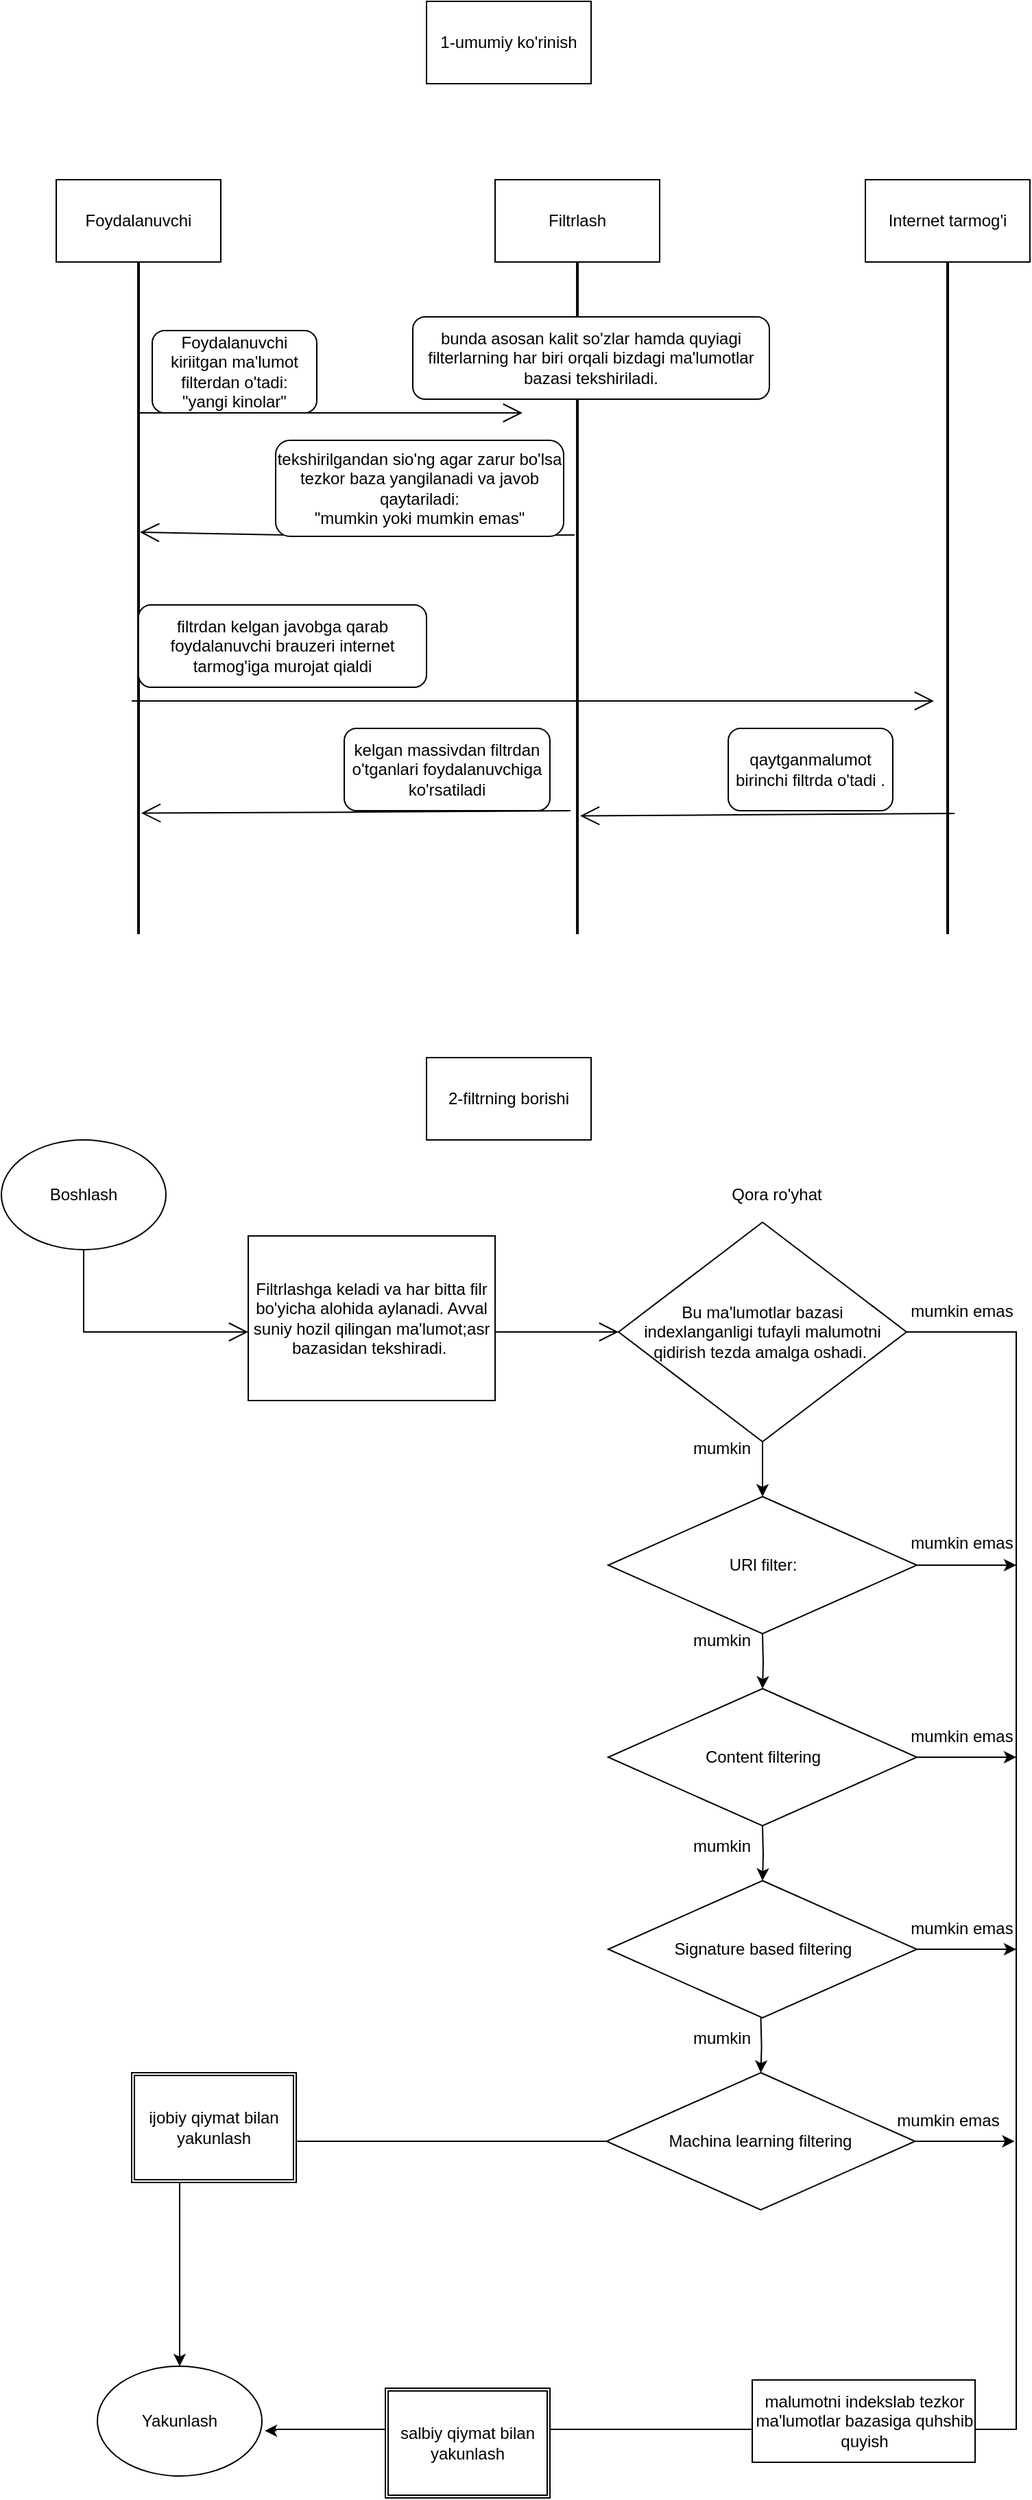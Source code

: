 <mxfile version="20.8.13" type="github">
  <diagram name="Page-1" id="Y3tHPfoc2Yy_XQFMt_v2">
    <mxGraphModel dx="2206" dy="1175" grid="1" gridSize="10" guides="1" tooltips="1" connect="1" arrows="1" fold="1" page="1" pageScale="1" pageWidth="827" pageHeight="1169" math="0" shadow="0">
      <root>
        <mxCell id="0" />
        <mxCell id="1" parent="0" />
        <mxCell id="OfTD0JOm3CTjVoKHc7Sw-1" value="Foydalanuvchi" style="rounded=0;whiteSpace=wrap;html=1;" vertex="1" parent="1">
          <mxGeometry x="80" y="160" width="120" height="60" as="geometry" />
        </mxCell>
        <mxCell id="OfTD0JOm3CTjVoKHc7Sw-2" value="Filtrlash" style="rounded=0;whiteSpace=wrap;html=1;" vertex="1" parent="1">
          <mxGeometry x="400" y="160" width="120" height="60" as="geometry" />
        </mxCell>
        <mxCell id="OfTD0JOm3CTjVoKHc7Sw-3" value="Internet tarmog&#39;i" style="rounded=0;whiteSpace=wrap;html=1;" vertex="1" parent="1">
          <mxGeometry x="670" y="160" width="120" height="60" as="geometry" />
        </mxCell>
        <mxCell id="OfTD0JOm3CTjVoKHc7Sw-5" value="" style="line;strokeWidth=2;direction=south;html=1;" vertex="1" parent="1">
          <mxGeometry x="135" y="220" width="10" height="490" as="geometry" />
        </mxCell>
        <mxCell id="OfTD0JOm3CTjVoKHc7Sw-6" value="" style="line;strokeWidth=2;direction=south;html=1;" vertex="1" parent="1">
          <mxGeometry x="455" y="220" width="10" height="490" as="geometry" />
        </mxCell>
        <mxCell id="OfTD0JOm3CTjVoKHc7Sw-7" value="" style="line;strokeWidth=2;direction=south;html=1;" vertex="1" parent="1">
          <mxGeometry x="725" y="220" width="10" height="490" as="geometry" />
        </mxCell>
        <mxCell id="OfTD0JOm3CTjVoKHc7Sw-9" value="" style="endArrow=open;endFill=1;endSize=12;html=1;rounded=0;" edge="1" parent="1">
          <mxGeometry width="160" relative="1" as="geometry">
            <mxPoint x="140" y="330" as="sourcePoint" />
            <mxPoint x="420" y="330" as="targetPoint" />
          </mxGeometry>
        </mxCell>
        <mxCell id="OfTD0JOm3CTjVoKHc7Sw-11" value="Foydalanuvchi kiriitgan ma&#39;lumot filterdan o&#39;tadi:&lt;br&gt;&quot;yangi kinolar&quot;" style="rounded=1;whiteSpace=wrap;html=1;" vertex="1" parent="1">
          <mxGeometry x="150" y="270" width="120" height="60" as="geometry" />
        </mxCell>
        <mxCell id="OfTD0JOm3CTjVoKHc7Sw-12" value="bunda asosan kalit so&#39;zlar hamda quyiagi filterlarning har biri orqali bizdagi ma&#39;lumotlar bazasi tekshiriladi." style="rounded=1;whiteSpace=wrap;html=1;" vertex="1" parent="1">
          <mxGeometry x="340" y="260" width="260" height="60" as="geometry" />
        </mxCell>
        <mxCell id="OfTD0JOm3CTjVoKHc7Sw-13" value="" style="endArrow=open;endFill=1;endSize=12;html=1;rounded=0;entryX=0.402;entryY=0.4;entryDx=0;entryDy=0;entryPerimeter=0;exitX=0.406;exitY=0.7;exitDx=0;exitDy=0;exitPerimeter=0;" edge="1" parent="1" source="OfTD0JOm3CTjVoKHc7Sw-6" target="OfTD0JOm3CTjVoKHc7Sw-5">
          <mxGeometry width="160" relative="1" as="geometry">
            <mxPoint x="450" y="380" as="sourcePoint" />
            <mxPoint x="160" y="370" as="targetPoint" />
            <Array as="points">
              <mxPoint x="300" y="420" />
            </Array>
          </mxGeometry>
        </mxCell>
        <mxCell id="OfTD0JOm3CTjVoKHc7Sw-14" value="tekshirilgandan sio&#39;ng agar zarur bo&#39;lsa tezkor baza yangilanadi va javob qaytariladi:&lt;br&gt;&quot;mumkin yoki mumkin emas&quot;" style="rounded=1;whiteSpace=wrap;html=1;" vertex="1" parent="1">
          <mxGeometry x="240" y="350" width="210" height="70" as="geometry" />
        </mxCell>
        <mxCell id="OfTD0JOm3CTjVoKHc7Sw-15" value="" style="endArrow=open;endFill=1;endSize=12;html=1;rounded=0;" edge="1" parent="1">
          <mxGeometry width="160" relative="1" as="geometry">
            <mxPoint x="135" y="540" as="sourcePoint" />
            <mxPoint x="720" y="540" as="targetPoint" />
          </mxGeometry>
        </mxCell>
        <mxCell id="OfTD0JOm3CTjVoKHc7Sw-16" value="filtrdan kelgan javobga qarab foydalanuvchi brauzeri internet tarmog&#39;iga murojat qialdi" style="rounded=1;whiteSpace=wrap;html=1;" vertex="1" parent="1">
          <mxGeometry x="140" y="470" width="210" height="60" as="geometry" />
        </mxCell>
        <mxCell id="OfTD0JOm3CTjVoKHc7Sw-17" value="" style="endArrow=open;endFill=1;endSize=12;html=1;rounded=0;exitX=0.406;exitY=0.7;exitDx=0;exitDy=0;exitPerimeter=0;entryX=0.824;entryY=0.3;entryDx=0;entryDy=0;entryPerimeter=0;" edge="1" parent="1" target="OfTD0JOm3CTjVoKHc7Sw-6">
          <mxGeometry width="160" relative="1" as="geometry">
            <mxPoint x="735" y="621.96" as="sourcePoint" />
            <mxPoint x="470" y="623" as="targetPoint" />
            <Array as="points">
              <mxPoint x="577" y="623.02" />
            </Array>
          </mxGeometry>
        </mxCell>
        <mxCell id="OfTD0JOm3CTjVoKHc7Sw-18" value="qaytganmalumot birinchi filtrda o&#39;tadi ." style="rounded=1;whiteSpace=wrap;html=1;" vertex="1" parent="1">
          <mxGeometry x="570" y="560" width="120" height="60" as="geometry" />
        </mxCell>
        <mxCell id="OfTD0JOm3CTjVoKHc7Sw-19" value="" style="endArrow=open;endFill=1;endSize=12;html=1;rounded=0;exitX=0.406;exitY=0.7;exitDx=0;exitDy=0;exitPerimeter=0;entryX=0.82;entryY=0.3;entryDx=0;entryDy=0;entryPerimeter=0;" edge="1" parent="1" target="OfTD0JOm3CTjVoKHc7Sw-5">
          <mxGeometry width="160" relative="1" as="geometry">
            <mxPoint x="455" y="620" as="sourcePoint" />
            <mxPoint x="190" y="621.04" as="targetPoint" />
            <Array as="points">
              <mxPoint x="297" y="621.06" />
            </Array>
          </mxGeometry>
        </mxCell>
        <mxCell id="OfTD0JOm3CTjVoKHc7Sw-20" value="kelgan massivdan filtrdan o&#39;tganlari foydalanuvchiga ko&#39;rsatiladi" style="rounded=1;whiteSpace=wrap;html=1;" vertex="1" parent="1">
          <mxGeometry x="290" y="560" width="150" height="60" as="geometry" />
        </mxCell>
        <mxCell id="OfTD0JOm3CTjVoKHc7Sw-21" value="1-umumiy ko&#39;rinish" style="rounded=0;whiteSpace=wrap;html=1;" vertex="1" parent="1">
          <mxGeometry x="350" y="30" width="120" height="60" as="geometry" />
        </mxCell>
        <mxCell id="OfTD0JOm3CTjVoKHc7Sw-23" value="2-filtrning borishi" style="rounded=0;whiteSpace=wrap;html=1;" vertex="1" parent="1">
          <mxGeometry x="350" y="800" width="120" height="60" as="geometry" />
        </mxCell>
        <mxCell id="OfTD0JOm3CTjVoKHc7Sw-24" value="Boshlash" style="ellipse;whiteSpace=wrap;html=1;" vertex="1" parent="1">
          <mxGeometry x="40" y="860" width="120" height="80" as="geometry" />
        </mxCell>
        <mxCell id="OfTD0JOm3CTjVoKHc7Sw-25" value="" style="endArrow=open;endFill=1;endSize=12;html=1;rounded=0;exitX=0.5;exitY=1;exitDx=0;exitDy=0;" edge="1" parent="1" source="OfTD0JOm3CTjVoKHc7Sw-24">
          <mxGeometry width="160" relative="1" as="geometry">
            <mxPoint x="60" y="1000" as="sourcePoint" />
            <mxPoint x="220" y="1000" as="targetPoint" />
            <Array as="points">
              <mxPoint x="100" y="1000" />
            </Array>
          </mxGeometry>
        </mxCell>
        <mxCell id="OfTD0JOm3CTjVoKHc7Sw-26" value="Filtrlashga keladi va har bitta filr bo&#39;yicha alohida aylanadi. Avval suniy hozil qilingan ma&#39;lumot;asr bazasidan tekshiradi.&amp;nbsp;" style="whiteSpace=wrap;html=1;" vertex="1" parent="1">
          <mxGeometry x="220" y="930" width="180" height="120" as="geometry" />
        </mxCell>
        <mxCell id="OfTD0JOm3CTjVoKHc7Sw-28" value="" style="endArrow=open;endFill=1;endSize=12;html=1;rounded=0;" edge="1" parent="1">
          <mxGeometry width="160" relative="1" as="geometry">
            <mxPoint x="400" y="1000" as="sourcePoint" />
            <mxPoint x="490" y="1000" as="targetPoint" />
          </mxGeometry>
        </mxCell>
        <mxCell id="OfTD0JOm3CTjVoKHc7Sw-31" style="edgeStyle=orthogonalEdgeStyle;rounded=0;orthogonalLoop=1;jettySize=auto;html=1;entryX=1.017;entryY=0.588;entryDx=0;entryDy=0;entryPerimeter=0;" edge="1" parent="1" source="OfTD0JOm3CTjVoKHc7Sw-29" target="OfTD0JOm3CTjVoKHc7Sw-32">
          <mxGeometry relative="1" as="geometry">
            <mxPoint x="780" y="1320" as="targetPoint" />
            <Array as="points">
              <mxPoint x="780" y="1000" />
              <mxPoint x="780" y="1800" />
              <mxPoint x="240" y="1800" />
              <mxPoint x="240" y="1801" />
            </Array>
          </mxGeometry>
        </mxCell>
        <mxCell id="OfTD0JOm3CTjVoKHc7Sw-36" style="edgeStyle=orthogonalEdgeStyle;rounded=0;orthogonalLoop=1;jettySize=auto;html=1;entryX=0.5;entryY=0;entryDx=0;entryDy=0;" edge="1" parent="1" source="OfTD0JOm3CTjVoKHc7Sw-29" target="OfTD0JOm3CTjVoKHc7Sw-35">
          <mxGeometry relative="1" as="geometry" />
        </mxCell>
        <mxCell id="OfTD0JOm3CTjVoKHc7Sw-29" value="Bu ma&#39;lumotlar bazasi &lt;br&gt;indexlanganligi tufayli malumotni qidirish tezda amalga oshadi.&amp;nbsp;&lt;br&gt;" style="rhombus;whiteSpace=wrap;html=1;" vertex="1" parent="1">
          <mxGeometry x="490" y="920" width="210" height="160" as="geometry" />
        </mxCell>
        <mxCell id="OfTD0JOm3CTjVoKHc7Sw-30" value="Qora ro&#39;yhat" style="text;html=1;align=center;verticalAlign=middle;resizable=0;points=[];autosize=1;strokeColor=none;fillColor=none;" vertex="1" parent="1">
          <mxGeometry x="560" y="885" width="90" height="30" as="geometry" />
        </mxCell>
        <mxCell id="OfTD0JOm3CTjVoKHc7Sw-32" value="Yakunlash" style="ellipse;whiteSpace=wrap;html=1;" vertex="1" parent="1">
          <mxGeometry x="110" y="1754" width="120" height="80" as="geometry" />
        </mxCell>
        <mxCell id="OfTD0JOm3CTjVoKHc7Sw-33" value="mumkin emas" style="text;html=1;align=center;verticalAlign=middle;resizable=0;points=[];autosize=1;strokeColor=none;fillColor=none;" vertex="1" parent="1">
          <mxGeometry x="690" y="970" width="100" height="30" as="geometry" />
        </mxCell>
        <mxCell id="OfTD0JOm3CTjVoKHc7Sw-37" style="edgeStyle=orthogonalEdgeStyle;rounded=0;orthogonalLoop=1;jettySize=auto;html=1;" edge="1" parent="1" source="OfTD0JOm3CTjVoKHc7Sw-35">
          <mxGeometry relative="1" as="geometry">
            <mxPoint x="780" y="1170" as="targetPoint" />
          </mxGeometry>
        </mxCell>
        <mxCell id="OfTD0JOm3CTjVoKHc7Sw-35" value="URl filter:" style="rhombus;whiteSpace=wrap;html=1;" vertex="1" parent="1">
          <mxGeometry x="482.5" y="1120" width="225" height="100" as="geometry" />
        </mxCell>
        <mxCell id="OfTD0JOm3CTjVoKHc7Sw-38" value="mumkin emas" style="text;html=1;align=center;verticalAlign=middle;resizable=0;points=[];autosize=1;strokeColor=none;fillColor=none;" vertex="1" parent="1">
          <mxGeometry x="690" y="1139" width="100" height="30" as="geometry" />
        </mxCell>
        <mxCell id="OfTD0JOm3CTjVoKHc7Sw-40" style="edgeStyle=orthogonalEdgeStyle;rounded=0;orthogonalLoop=1;jettySize=auto;html=1;entryX=0.5;entryY=0;entryDx=0;entryDy=0;" edge="1" parent="1" target="OfTD0JOm3CTjVoKHc7Sw-42">
          <mxGeometry relative="1" as="geometry">
            <mxPoint x="595" y="1220" as="sourcePoint" />
          </mxGeometry>
        </mxCell>
        <mxCell id="OfTD0JOm3CTjVoKHc7Sw-41" style="edgeStyle=orthogonalEdgeStyle;rounded=0;orthogonalLoop=1;jettySize=auto;html=1;" edge="1" parent="1" source="OfTD0JOm3CTjVoKHc7Sw-42">
          <mxGeometry relative="1" as="geometry">
            <mxPoint x="780" y="1310" as="targetPoint" />
          </mxGeometry>
        </mxCell>
        <mxCell id="OfTD0JOm3CTjVoKHc7Sw-42" value="Content filtering" style="rhombus;whiteSpace=wrap;html=1;" vertex="1" parent="1">
          <mxGeometry x="482.5" y="1260" width="225" height="100" as="geometry" />
        </mxCell>
        <mxCell id="OfTD0JOm3CTjVoKHc7Sw-43" value="mumkin emas" style="text;html=1;align=center;verticalAlign=middle;resizable=0;points=[];autosize=1;strokeColor=none;fillColor=none;" vertex="1" parent="1">
          <mxGeometry x="690" y="1280" width="100" height="30" as="geometry" />
        </mxCell>
        <mxCell id="OfTD0JOm3CTjVoKHc7Sw-44" style="edgeStyle=orthogonalEdgeStyle;rounded=0;orthogonalLoop=1;jettySize=auto;html=1;entryX=0.5;entryY=0;entryDx=0;entryDy=0;" edge="1" parent="1" target="OfTD0JOm3CTjVoKHc7Sw-46">
          <mxGeometry relative="1" as="geometry">
            <mxPoint x="595" y="1360" as="sourcePoint" />
          </mxGeometry>
        </mxCell>
        <mxCell id="OfTD0JOm3CTjVoKHc7Sw-45" style="edgeStyle=orthogonalEdgeStyle;rounded=0;orthogonalLoop=1;jettySize=auto;html=1;" edge="1" parent="1" source="OfTD0JOm3CTjVoKHc7Sw-46">
          <mxGeometry relative="1" as="geometry">
            <mxPoint x="780" y="1450" as="targetPoint" />
          </mxGeometry>
        </mxCell>
        <mxCell id="OfTD0JOm3CTjVoKHc7Sw-46" value="Signature based filtering" style="rhombus;whiteSpace=wrap;html=1;" vertex="1" parent="1">
          <mxGeometry x="482.5" y="1400" width="225" height="100" as="geometry" />
        </mxCell>
        <mxCell id="OfTD0JOm3CTjVoKHc7Sw-47" value="mumkin emas" style="text;html=1;align=center;verticalAlign=middle;resizable=0;points=[];autosize=1;strokeColor=none;fillColor=none;" vertex="1" parent="1">
          <mxGeometry x="690" y="1420" width="100" height="30" as="geometry" />
        </mxCell>
        <mxCell id="OfTD0JOm3CTjVoKHc7Sw-48" style="edgeStyle=orthogonalEdgeStyle;rounded=0;orthogonalLoop=1;jettySize=auto;html=1;entryX=0.5;entryY=0;entryDx=0;entryDy=0;" edge="1" parent="1" target="OfTD0JOm3CTjVoKHc7Sw-50">
          <mxGeometry relative="1" as="geometry">
            <mxPoint x="593.75" y="1500" as="sourcePoint" />
          </mxGeometry>
        </mxCell>
        <mxCell id="OfTD0JOm3CTjVoKHc7Sw-49" style="edgeStyle=orthogonalEdgeStyle;rounded=0;orthogonalLoop=1;jettySize=auto;html=1;" edge="1" parent="1" source="OfTD0JOm3CTjVoKHc7Sw-50">
          <mxGeometry relative="1" as="geometry">
            <mxPoint x="778.75" y="1590" as="targetPoint" />
          </mxGeometry>
        </mxCell>
        <mxCell id="OfTD0JOm3CTjVoKHc7Sw-56" style="edgeStyle=orthogonalEdgeStyle;rounded=0;orthogonalLoop=1;jettySize=auto;html=1;entryX=0.5;entryY=0;entryDx=0;entryDy=0;" edge="1" parent="1" source="OfTD0JOm3CTjVoKHc7Sw-50" target="OfTD0JOm3CTjVoKHc7Sw-32">
          <mxGeometry relative="1" as="geometry" />
        </mxCell>
        <mxCell id="OfTD0JOm3CTjVoKHc7Sw-50" value="Machina learning filtering" style="rhombus;whiteSpace=wrap;html=1;" vertex="1" parent="1">
          <mxGeometry x="481.25" y="1540" width="225" height="100" as="geometry" />
        </mxCell>
        <mxCell id="OfTD0JOm3CTjVoKHc7Sw-51" value="mumkin emas" style="text;html=1;align=center;verticalAlign=middle;resizable=0;points=[];autosize=1;strokeColor=none;fillColor=none;" vertex="1" parent="1">
          <mxGeometry x="680" y="1560" width="100" height="30" as="geometry" />
        </mxCell>
        <mxCell id="OfTD0JOm3CTjVoKHc7Sw-52" value="mumkin" style="text;html=1;align=center;verticalAlign=middle;resizable=0;points=[];autosize=1;strokeColor=none;fillColor=none;" vertex="1" parent="1">
          <mxGeometry x="530" y="1070" width="70" height="30" as="geometry" />
        </mxCell>
        <mxCell id="OfTD0JOm3CTjVoKHc7Sw-53" value="mumkin" style="text;html=1;align=center;verticalAlign=middle;resizable=0;points=[];autosize=1;strokeColor=none;fillColor=none;" vertex="1" parent="1">
          <mxGeometry x="530" y="1210" width="70" height="30" as="geometry" />
        </mxCell>
        <mxCell id="OfTD0JOm3CTjVoKHc7Sw-54" value="mumkin" style="text;html=1;align=center;verticalAlign=middle;resizable=0;points=[];autosize=1;strokeColor=none;fillColor=none;" vertex="1" parent="1">
          <mxGeometry x="530" y="1360" width="70" height="30" as="geometry" />
        </mxCell>
        <mxCell id="OfTD0JOm3CTjVoKHc7Sw-55" value="mumkin" style="text;html=1;align=center;verticalAlign=middle;resizable=0;points=[];autosize=1;strokeColor=none;fillColor=none;" vertex="1" parent="1">
          <mxGeometry x="530" y="1500" width="70" height="30" as="geometry" />
        </mxCell>
        <mxCell id="OfTD0JOm3CTjVoKHc7Sw-57" value="ijobiy qiymat bilan yakunlash" style="shape=ext;double=1;rounded=0;whiteSpace=wrap;html=1;" vertex="1" parent="1">
          <mxGeometry x="135" y="1540" width="120" height="80" as="geometry" />
        </mxCell>
        <mxCell id="OfTD0JOm3CTjVoKHc7Sw-58" value="salbiy qiymat bilan yakunlash" style="shape=ext;double=1;rounded=0;whiteSpace=wrap;html=1;" vertex="1" parent="1">
          <mxGeometry x="320" y="1770" width="120" height="80" as="geometry" />
        </mxCell>
        <mxCell id="OfTD0JOm3CTjVoKHc7Sw-60" value="malumotni indekslab tezkor ma&#39;lumotlar bazasiga quhshib quyish" style="whiteSpace=wrap;html=1;" vertex="1" parent="1">
          <mxGeometry x="587.5" y="1764" width="162.5" height="60" as="geometry" />
        </mxCell>
      </root>
    </mxGraphModel>
  </diagram>
</mxfile>
